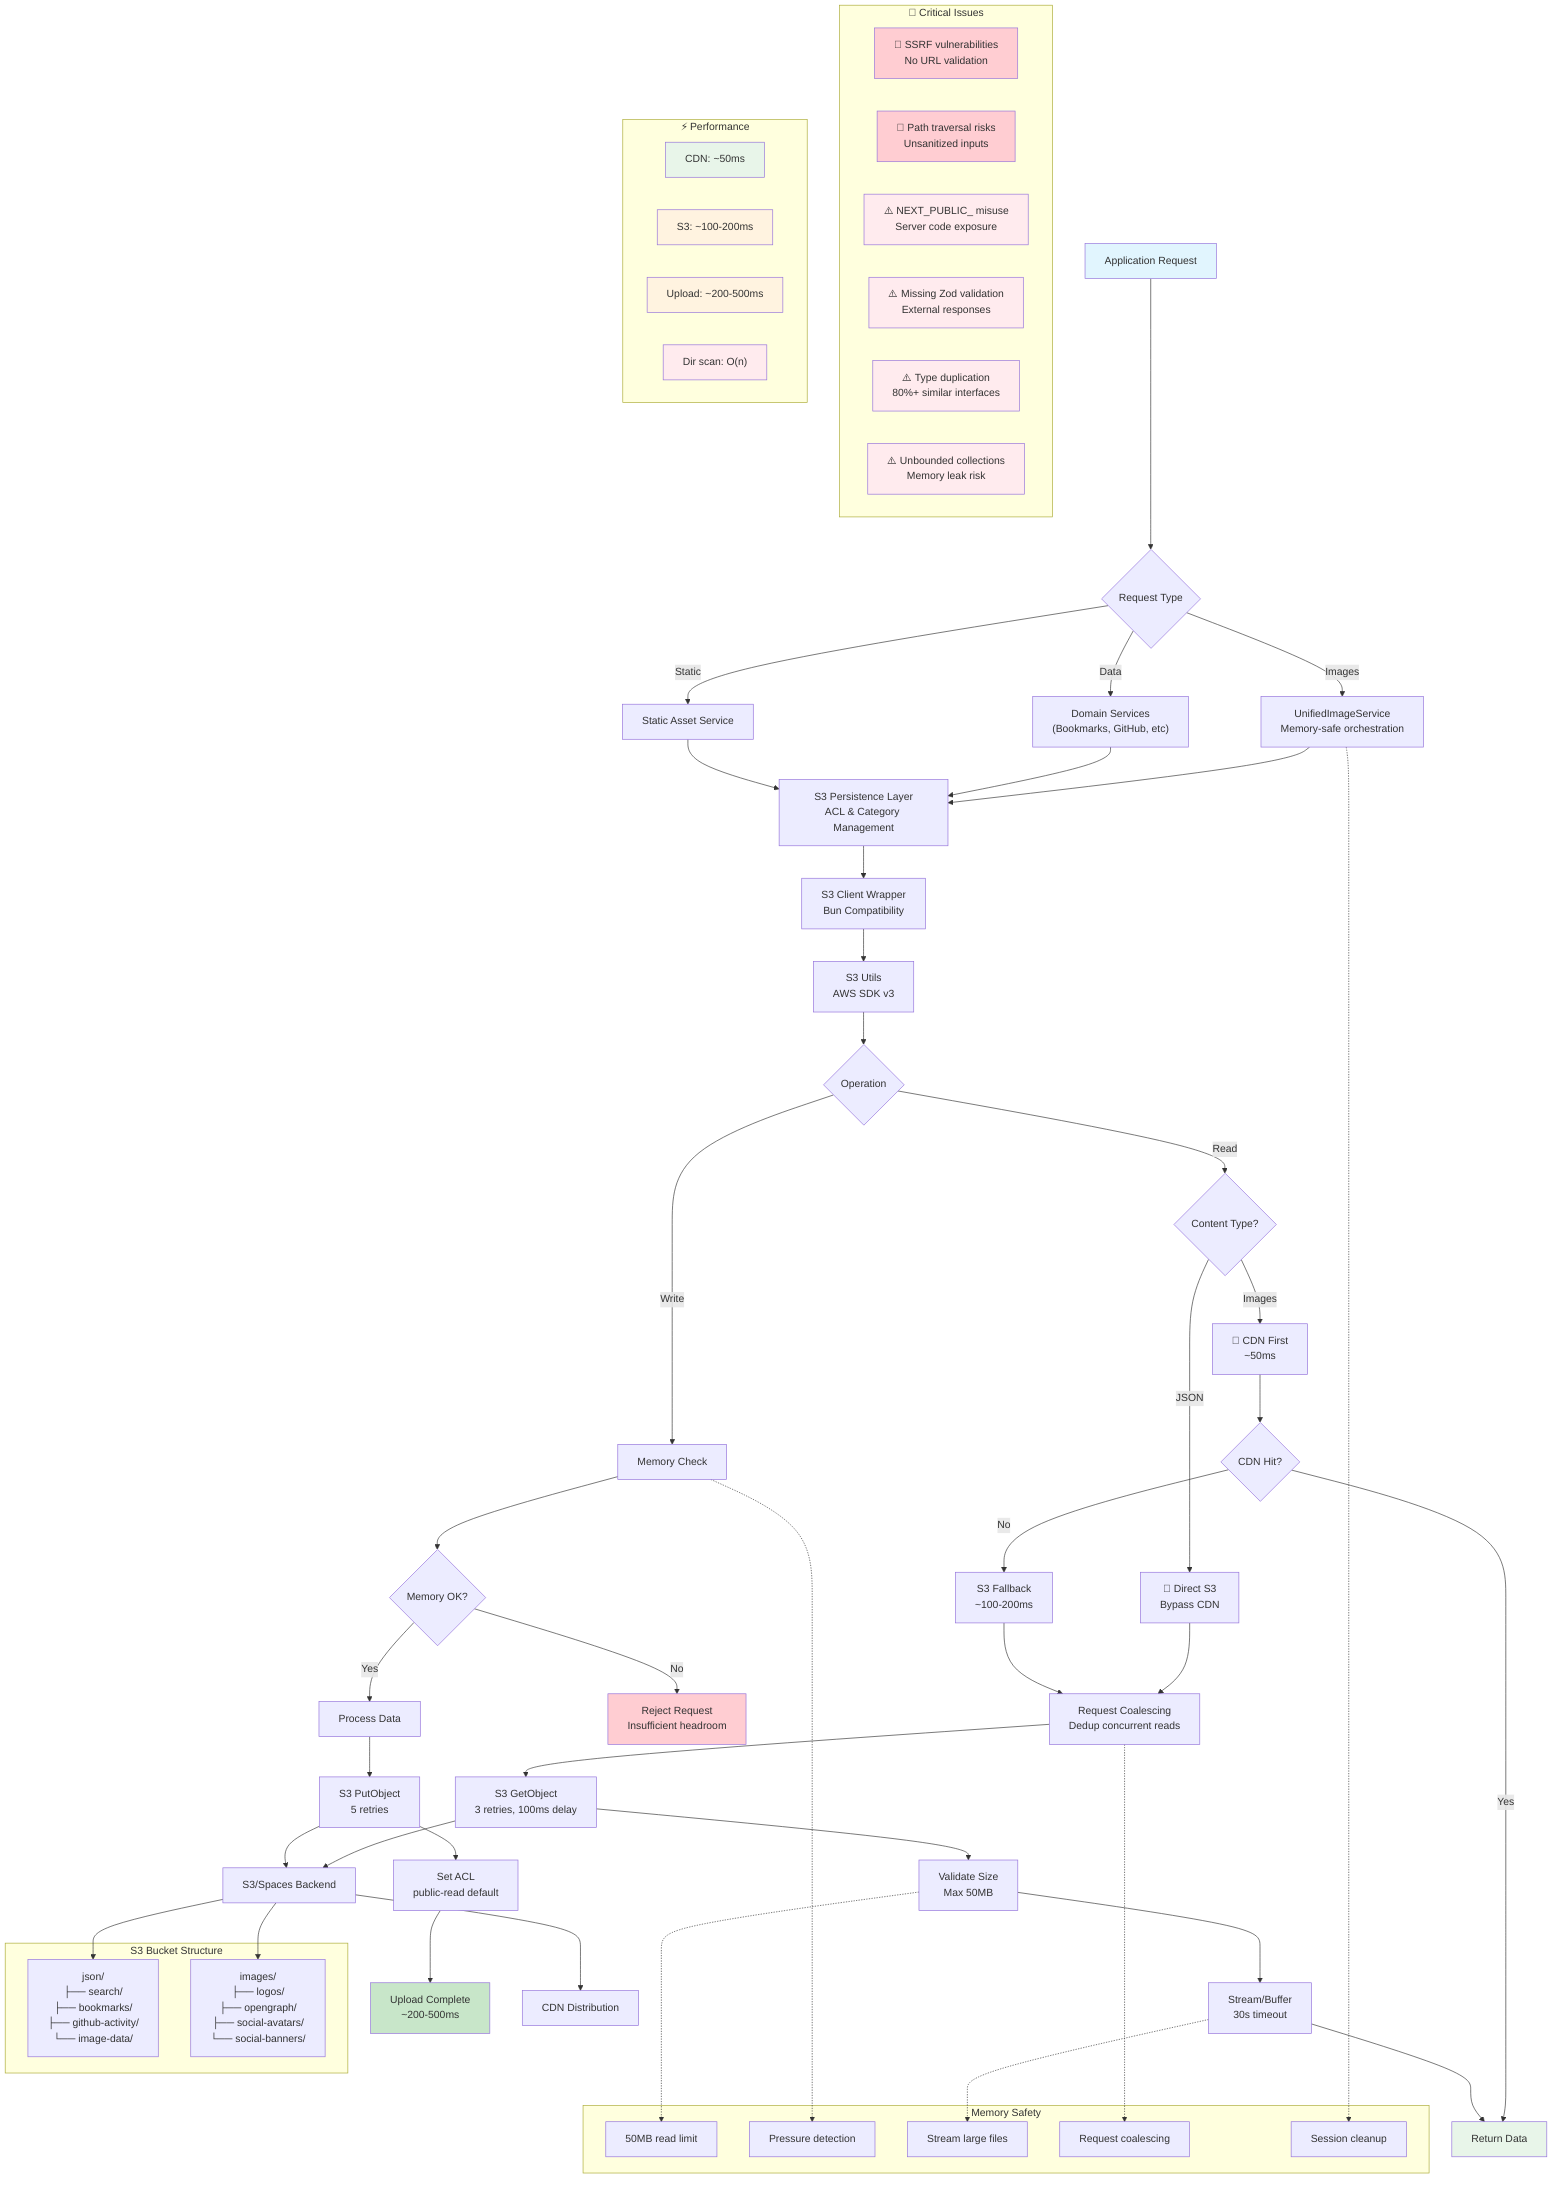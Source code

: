 graph TB
    %% Main Request Flow
    A["Application Request"] --> B{Request Type}
    
    %% Service Layer
    B -->|Images| C["UnifiedImageService<br/>Memory-safe orchestration"]
    B -->|Data| D["Domain Services<br/>(Bookmarks, GitHub, etc)"]
    B -->|Static| E["Static Asset Service"]
    
    %% Persistence Layer
    C --> F["S3 Persistence Layer<br/>ACL & Category Management"]
    D --> F
    E --> F
    
    %% Client Wrapper
    F --> G["S3 Client Wrapper<br/>Bun Compatibility"]
    
    %% Core S3 Utils
    G --> H["S3 Utils<br/>AWS SDK v3"]
    
    %% Read/Write Paths
    H --> I{Operation}
    I -->|Read| J{Content Type?}
    I -->|Write| K["Memory Check"]
    
    %% Read Flow
    J -->|JSON| L["🚫 Direct S3<br/>Bypass CDN"]
    J -->|Images| M["🚀 CDN First<br/>~50ms"]
    
    M --> N{CDN Hit?}
    N -->|Yes| O["Return Data"]
    N -->|No| P["S3 Fallback<br/>~100-200ms"]
    
    L --> Q["Request Coalescing<br/>Dedup concurrent reads"]
    P --> Q
    Q --> R["S3 GetObject<br/>3 retries, 100ms delay"]
    R --> S["Validate Size<br/>Max 50MB"]
    S --> T["Stream/Buffer<br/>30s timeout"]
    T --> O
    
    %% Write Flow
    K --> U{Memory OK?}
    U -->|No| V["Reject Request<br/>Insufficient headroom"]
    U -->|Yes| W["Process Data"]
    W --> X["S3 PutObject<br/>5 retries"]
    X --> Y["Set ACL<br/>public-read default"]
    Y --> Z["Upload Complete<br/>~200-500ms"]
    
    %% S3/CDN Backend
    R --> AA["S3/Spaces Backend"]
    X --> AA
    AA --> AB["CDN Distribution"]
    
    %% Memory Safety Controls
    subgraph "Memory Safety"
        MS1["50MB read limit"]
        MS2["Pressure detection"]
        MS3["Stream large files"]
        MS4["Request coalescing"]
        MS5["Session cleanup"]
    end
    
    %% Storage Organization
    subgraph "S3 Bucket Structure"
        ST1["json/<br/>├── search/<br/>├── bookmarks/<br/>├── github-activity/<br/>└── image-data/"]
        ST2["images/<br/>├── logos/<br/>├── opengraph/<br/>├── social-avatars/<br/>└── social-banners/"]
    end
    
    %% Known Issues
    subgraph "🐛 Critical Issues"
        IS1["🔴 SSRF vulnerabilities<br/>No URL validation"]
        IS2["🔴 Path traversal risks<br/>Unsanitized inputs"]
        IS3["⚠️ NEXT_PUBLIC_ misuse<br/>Server code exposure"]
        IS4["⚠️ Missing Zod validation<br/>External responses"]
        IS5["⚠️ Type duplication<br/>80%+ similar interfaces"]
        IS6["⚠️ Unbounded collections<br/>Memory leak risk"]
    end
    
    %% Performance Metrics
    subgraph "⚡ Performance"
        PF1["CDN: ~50ms"]
        PF2["S3: ~100-200ms"]
        PF3["Upload: ~200-500ms"]
        PF4["Dir scan: O(n)"]
    end
    
    %% Connect memory safety
    S -.-> MS1
    K -.-> MS2
    T -.-> MS3
    Q -.-> MS4
    C -.-> MS5
    
    %% Connect storage
    AA --> ST1
    AA --> ST2
    
    %% Styling
    style A fill:#e1f5fe
    style O fill:#e8f5e9
    style V fill:#ffcdd2
    style Z fill:#c8e6c9
    style IS1 fill:#ffcdd2
    style IS2 fill:#ffcdd2
    style IS3 fill:#ffebee
    style IS4 fill:#ffebee
    style IS5 fill:#ffebee
    style IS6 fill:#ffebee
    style PF1 fill:#e8f5e9
    style PF2 fill:#fff3e0
    style PF3 fill:#fff3e0
    style PF4 fill:#ffebee
